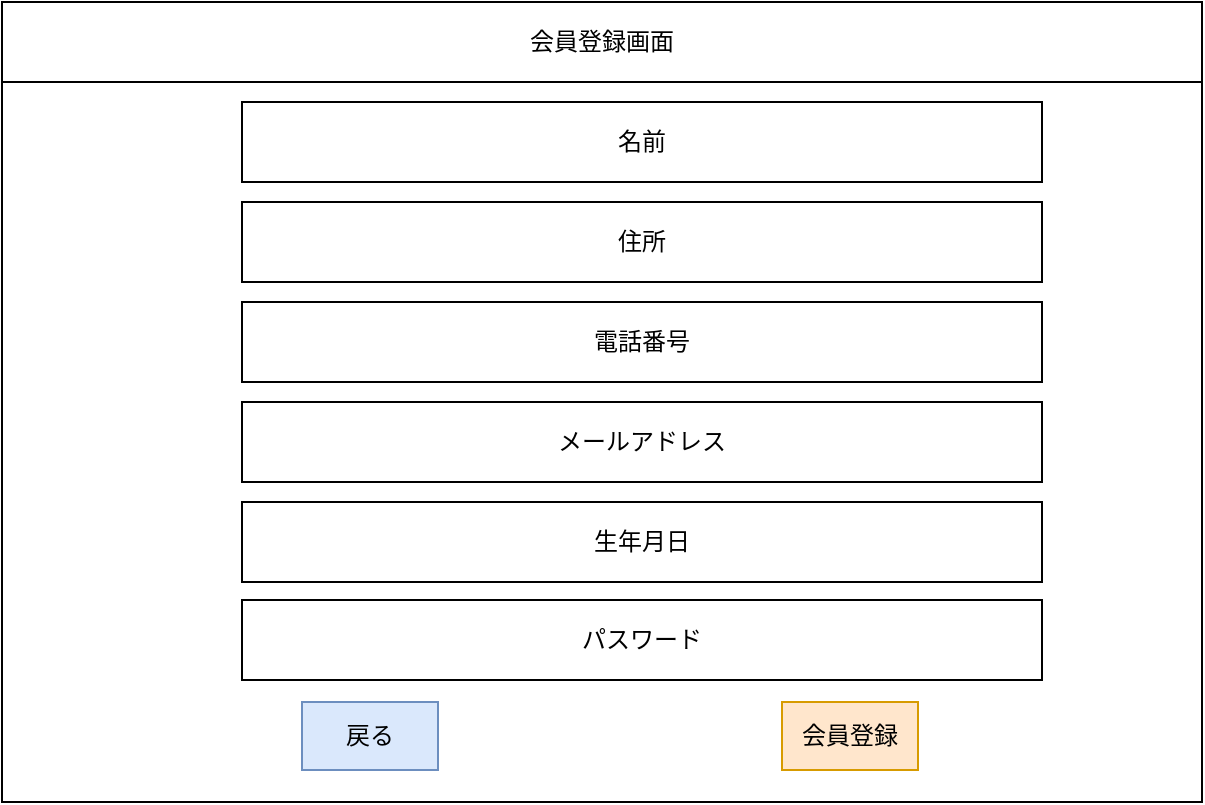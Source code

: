 <mxfile version="16.5.1" type="device"><diagram id="GsiO5cZElpLv36x_d3hL" name="ページ1"><mxGraphModel dx="868" dy="553" grid="1" gridSize="10" guides="1" tooltips="1" connect="1" arrows="1" fold="1" page="1" pageScale="1" pageWidth="827" pageHeight="1169" math="0" shadow="0"><root><mxCell id="0"/><mxCell id="1" parent="0"/><mxCell id="0RvMYeMgaJu8BQnO1arT-1" value="" style="rounded=0;whiteSpace=wrap;html=1;" parent="1" vertex="1"><mxGeometry x="120" y="80" width="600" height="400" as="geometry"/></mxCell><mxCell id="0RvMYeMgaJu8BQnO1arT-2" value="会員登録画面" style="rounded=0;whiteSpace=wrap;html=1;" parent="1" vertex="1"><mxGeometry x="120" y="80" width="600" height="40" as="geometry"/></mxCell><mxCell id="tZwvoFsNuNe0Ge8tZOlM-1" value="名前" style="rounded=0;whiteSpace=wrap;html=1;" vertex="1" parent="1"><mxGeometry x="240" y="130" width="400" height="40" as="geometry"/></mxCell><mxCell id="tZwvoFsNuNe0Ge8tZOlM-2" value="パスワード" style="rounded=0;whiteSpace=wrap;html=1;" vertex="1" parent="1"><mxGeometry x="240" y="379" width="400" height="40" as="geometry"/></mxCell><mxCell id="tZwvoFsNuNe0Ge8tZOlM-3" value="会員登録" style="rounded=0;whiteSpace=wrap;html=1;fillColor=#ffe6cc;strokeColor=#d79b00;" vertex="1" parent="1"><mxGeometry x="510" y="430" width="68" height="34" as="geometry"/></mxCell><mxCell id="tZwvoFsNuNe0Ge8tZOlM-4" value="戻る" style="rounded=0;whiteSpace=wrap;html=1;fillColor=#dae8fc;strokeColor=#6c8ebf;" vertex="1" parent="1"><mxGeometry x="270" y="430" width="68" height="34" as="geometry"/></mxCell><mxCell id="tZwvoFsNuNe0Ge8tZOlM-6" value="住所&lt;span style=&quot;color: rgba(0 , 0 , 0 , 0) ; font-family: monospace ; font-size: 0px&quot;&gt;%3CmxGraphModel%3E%3Croot%3E%3CmxCell%20id%3D%220%22%2F%3E%3CmxCell%20id%3D%221%22%20parent%3D%220%22%2F%3E%3CmxCell%20id%3D%222%22%20value%3D%22%E5%90%8D%E5%89%8D%22%20style%3D%22rounded%3D0%3BwhiteSpace%3Dwrap%3Bhtml%3D1%3B%22%20vertex%3D%221%22%20parent%3D%221%22%3E%3CmxGeometry%20x%3D%22240%22%20y%3D%22140%22%20width%3D%22400%22%20height%3D%2240%22%20as%3D%22geometry%22%2F%3E%3C%2FmxCell%3E%3C%2Froot%3E%3C%2FmxGraphModel%3E&lt;/span&gt;" style="rounded=0;whiteSpace=wrap;html=1;" vertex="1" parent="1"><mxGeometry x="240" y="180" width="400" height="40" as="geometry"/></mxCell><mxCell id="tZwvoFsNuNe0Ge8tZOlM-7" value="電話番号" style="rounded=0;whiteSpace=wrap;html=1;" vertex="1" parent="1"><mxGeometry x="240" y="230" width="400" height="40" as="geometry"/></mxCell><mxCell id="tZwvoFsNuNe0Ge8tZOlM-8" value="メールアドレス" style="rounded=0;whiteSpace=wrap;html=1;" vertex="1" parent="1"><mxGeometry x="240" y="280" width="400" height="40" as="geometry"/></mxCell><mxCell id="tZwvoFsNuNe0Ge8tZOlM-9" style="edgeStyle=orthogonalEdgeStyle;rounded=0;orthogonalLoop=1;jettySize=auto;html=1;exitX=0.5;exitY=1;exitDx=0;exitDy=0;" edge="1" parent="1" source="tZwvoFsNuNe0Ge8tZOlM-2" target="tZwvoFsNuNe0Ge8tZOlM-2"><mxGeometry relative="1" as="geometry"/></mxCell><mxCell id="tZwvoFsNuNe0Ge8tZOlM-10" value="生年月日" style="rounded=0;whiteSpace=wrap;html=1;" vertex="1" parent="1"><mxGeometry x="240" y="330" width="400" height="40" as="geometry"/></mxCell></root></mxGraphModel></diagram></mxfile>